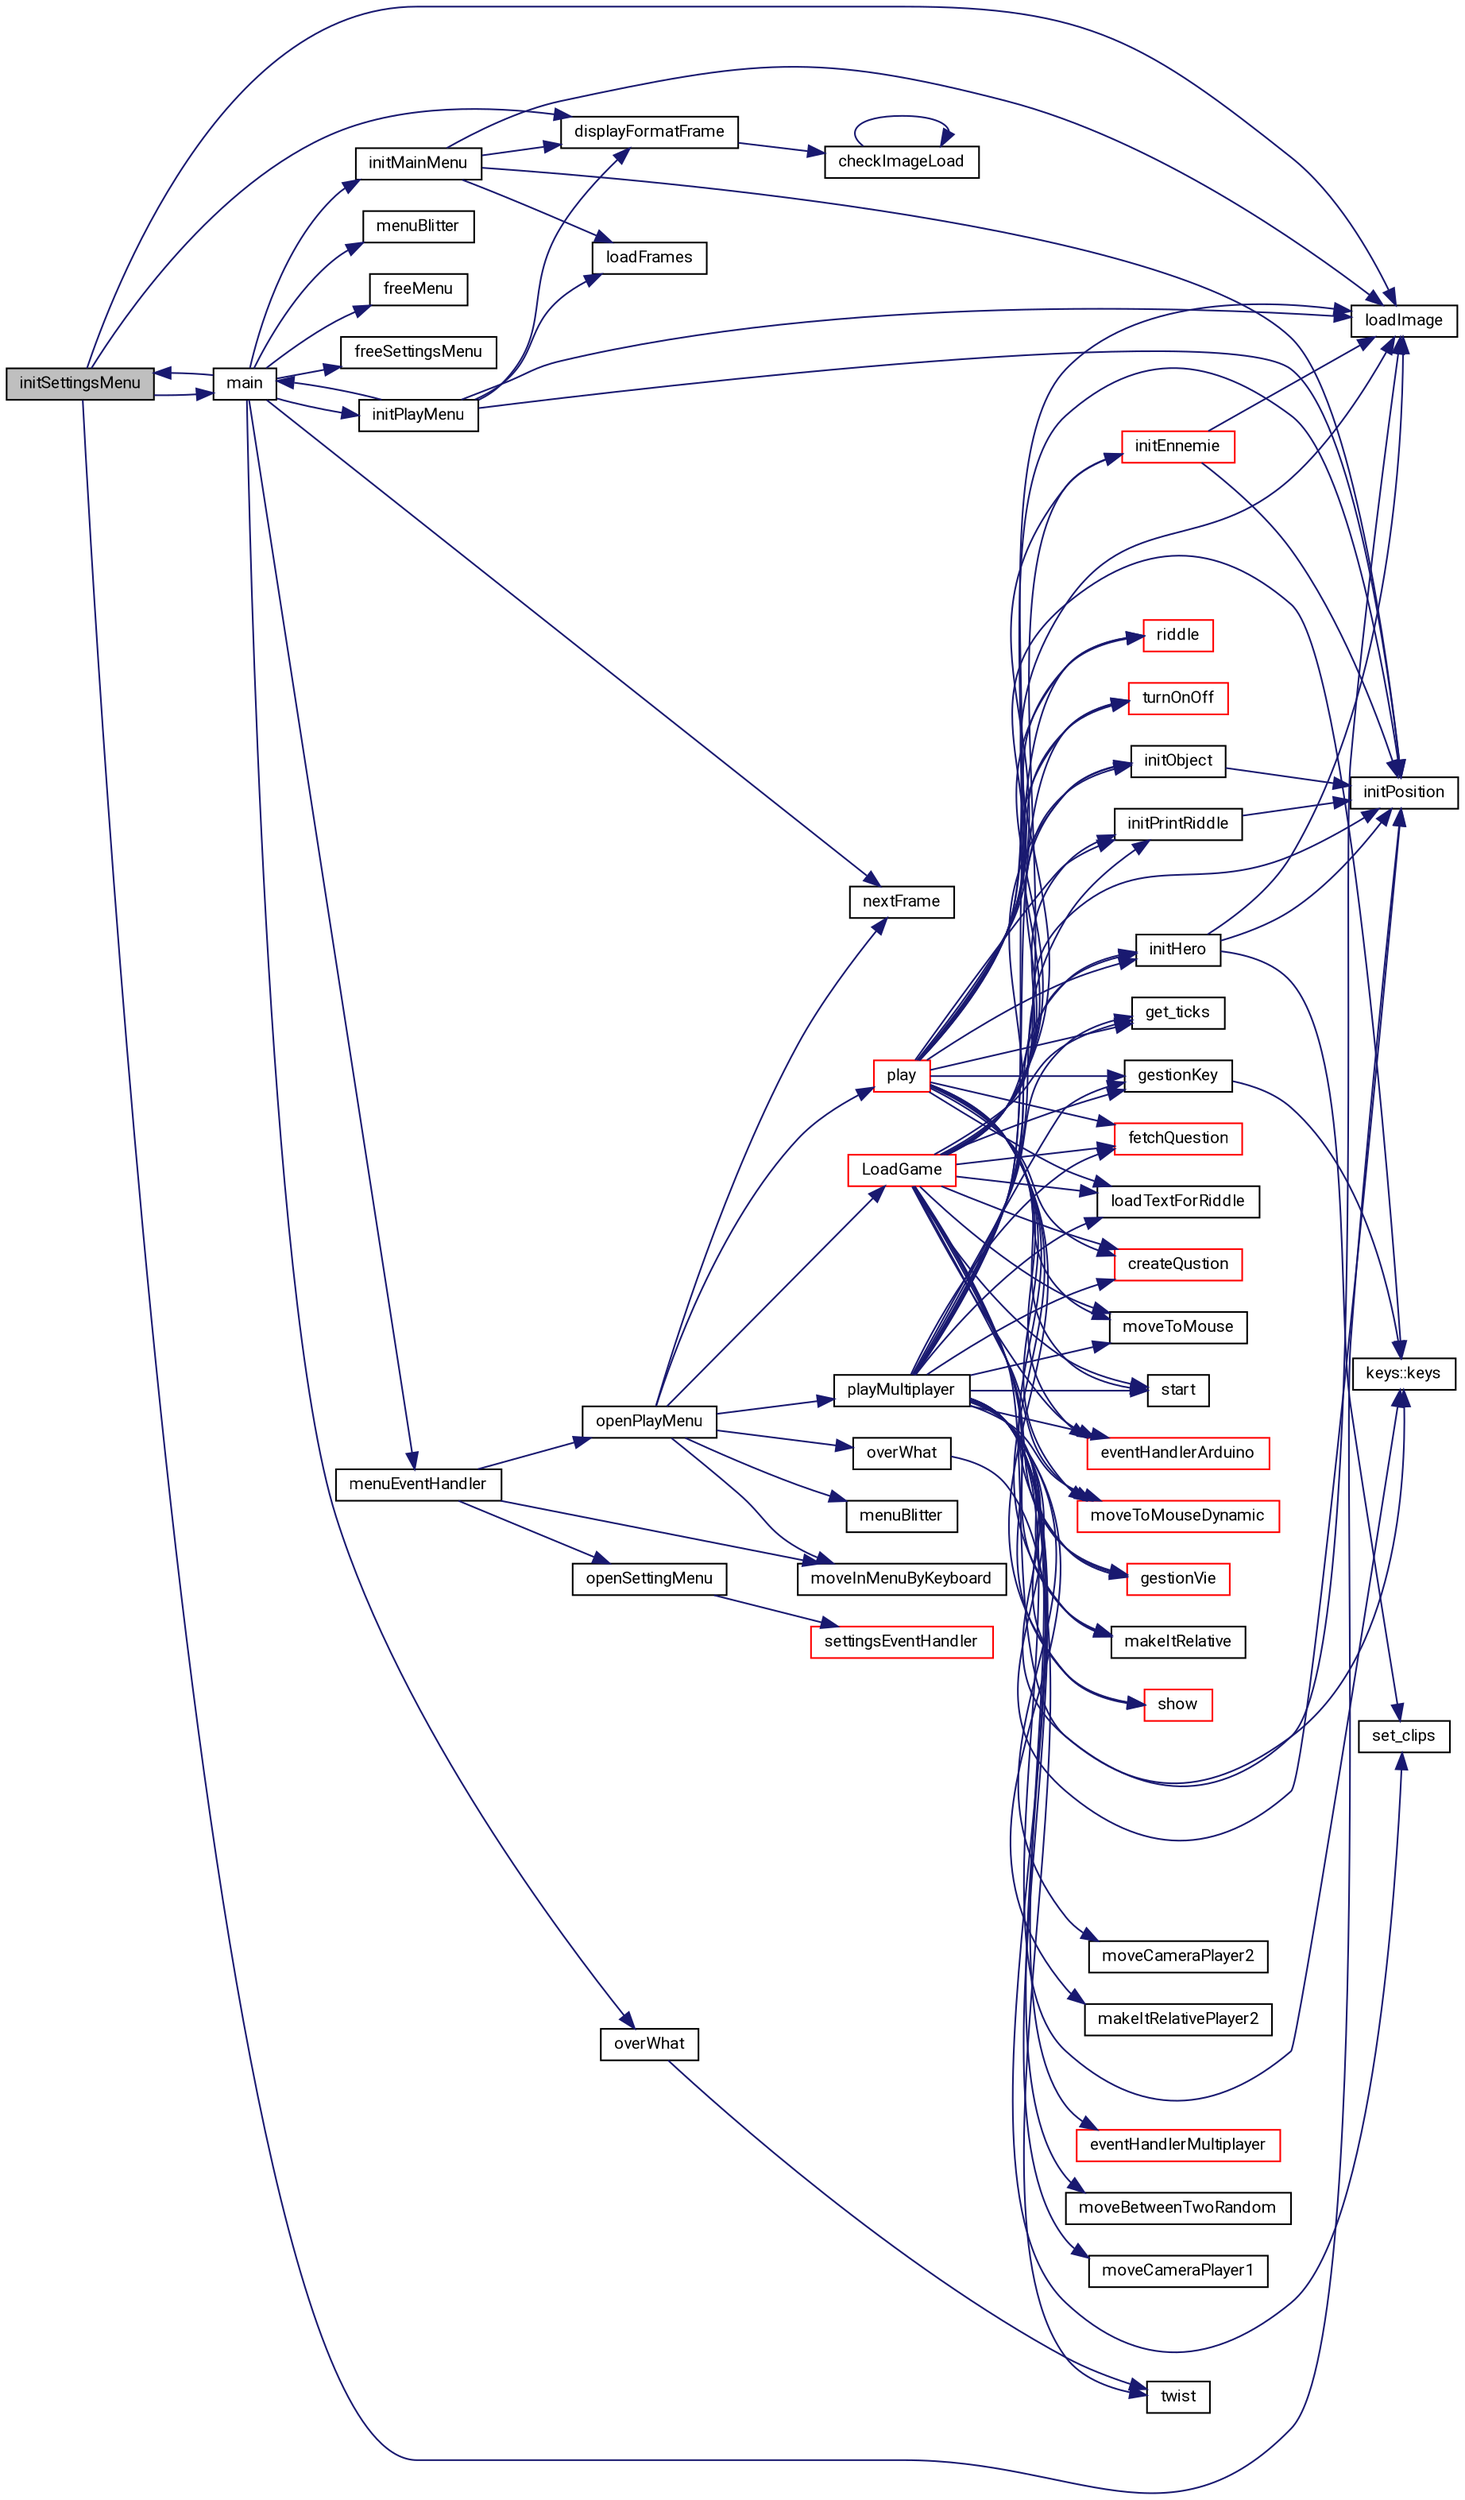digraph "initSettingsMenu"
{
 // LATEX_PDF_SIZE
  edge [fontname="Roboto",fontsize="10",labelfontname="Roboto",labelfontsize="10"];
  node [fontname="Roboto",fontsize="10",shape=record];
  rankdir="LR";
  Node108 [label="initSettingsMenu",height=0.2,width=0.4,color="black", fillcolor="grey75", style="filled", fontcolor="black",tooltip=" "];
  Node108 -> Node109 [color="midnightblue",fontsize="10",style="solid",fontname="Roboto"];
  Node109 [label="main",height=0.2,width=0.4,color="black", fillcolor="white", style="filled",URL="$SDL__Game_8c.html#a840291bc02cba5474a4cb46a9b9566fe",tooltip=" "];
  Node109 -> Node110 [color="midnightblue",fontsize="10",style="solid",fontname="Roboto"];
  Node110 [label="initMainMenu",height=0.2,width=0.4,color="black", fillcolor="white", style="filled",URL="$SDL__Init_8c.html#a45cc18c9330197ff2a6f8eaa0433defd",tooltip=" "];
  Node110 -> Node111 [color="midnightblue",fontsize="10",style="solid",fontname="Roboto"];
  Node111 [label="loadImage",height=0.2,width=0.4,color="black", fillcolor="white", style="filled",URL="$SDL__Init_8c.html#a2ab4a75877abd9b57b1867af16899f30",tooltip=" "];
  Node110 -> Node112 [color="midnightblue",fontsize="10",style="solid",fontname="Roboto"];
  Node112 [label="displayFormatFrame",height=0.2,width=0.4,color="black", fillcolor="white", style="filled",URL="$SDL__Init_8c.html#a9d15a4099a1c7eb98981e2f641be3411",tooltip=" "];
  Node112 -> Node113 [color="midnightblue",fontsize="10",style="solid",fontname="Roboto"];
  Node113 [label="checkImageLoad",height=0.2,width=0.4,color="black", fillcolor="white", style="filled",URL="$SDL__Init_8c.html#a9c86961353b17cdaa6160b5e226e4de6",tooltip=" "];
  Node113 -> Node113 [color="midnightblue",fontsize="10",style="solid",fontname="Roboto"];
  Node110 -> Node114 [color="midnightblue",fontsize="10",style="solid",fontname="Roboto"];
  Node114 [label="initPosition",height=0.2,width=0.4,color="black", fillcolor="white", style="filled",URL="$SDL__Init_8c.html#aacba2767ef1793cfcf9d9cfba91a62e7",tooltip=" "];
  Node110 -> Node115 [color="midnightblue",fontsize="10",style="solid",fontname="Roboto"];
  Node115 [label="loadFrames",height=0.2,width=0.4,color="black", fillcolor="white", style="filled",URL="$SDL__Init_8c.html#ab29215e3467fdc78a5b43cb5417fb9e9",tooltip=" "];
  Node109 -> Node116 [color="midnightblue",fontsize="10",style="solid",fontname="Roboto"];
  Node116 [label="initPlayMenu",height=0.2,width=0.4,color="black", fillcolor="white", style="filled",URL="$SDL__Init_8c.html#aca9c8f6654a287dc225addf7bc93188d",tooltip=" "];
  Node116 -> Node109 [color="midnightblue",fontsize="10",style="solid",fontname="Roboto"];
  Node116 -> Node111 [color="midnightblue",fontsize="10",style="solid",fontname="Roboto"];
  Node116 -> Node112 [color="midnightblue",fontsize="10",style="solid",fontname="Roboto"];
  Node116 -> Node114 [color="midnightblue",fontsize="10",style="solid",fontname="Roboto"];
  Node116 -> Node115 [color="midnightblue",fontsize="10",style="solid",fontname="Roboto"];
  Node109 -> Node108 [color="midnightblue",fontsize="10",style="solid",fontname="Roboto"];
  Node109 -> Node117 [color="midnightblue",fontsize="10",style="solid",fontname="Roboto"];
  Node117 [label="menuEventHandler",height=0.2,width=0.4,color="black", fillcolor="white", style="filled",URL="$SDL__Game_8h.html#a9489d33a83d76c6d00dcef0c9bf7eb93",tooltip=" "];
  Node117 -> Node118 [color="midnightblue",fontsize="10",style="solid",fontname="Roboto"];
  Node118 [label="openPlayMenu",height=0.2,width=0.4,color="black", fillcolor="white", style="filled",URL="$SDL__Game__Funcs_8c.html#a61c31102f6b34e46e97373cc417e2d42",tooltip=" "];
  Node118 -> Node119 [color="midnightblue",fontsize="10",style="solid",fontname="Roboto"];
  Node119 [label="playMultiplayer",height=0.2,width=0.4,color="black", fillcolor="white", style="filled",URL="$SDL__multiplayer_8c.html#acdec1d407d5934d4ccff3806f46ba79a",tooltip=" "];
  Node119 -> Node114 [color="midnightblue",fontsize="10",style="solid",fontname="Roboto"];
  Node119 -> Node120 [color="midnightblue",fontsize="10",style="solid",fontname="Roboto"];
  Node120 [label="keys::keys",height=0.2,width=0.4,color="black", fillcolor="white", style="filled",URL="$structkeys.html#a7559bc5bb2d0727a0be1ce90578d1052",tooltip=" "];
  Node119 -> Node121 [color="midnightblue",fontsize="10",style="solid",fontname="Roboto"];
  Node121 [label="set_clips",height=0.2,width=0.4,color="black", fillcolor="white", style="filled",URL="$SDL__animation_8c.html#a77f54ee083e4f28c4176cf9602603964",tooltip=" "];
  Node119 -> Node122 [color="midnightblue",fontsize="10",style="solid",fontname="Roboto"];
  Node122 [label="initHero",height=0.2,width=0.4,color="black", fillcolor="white", style="filled",URL="$SDL__Init_8c.html#a537870b91a0bcb420da19fa92a506311",tooltip=" "];
  Node122 -> Node111 [color="midnightblue",fontsize="10",style="solid",fontname="Roboto"];
  Node122 -> Node121 [color="midnightblue",fontsize="10",style="solid",fontname="Roboto"];
  Node122 -> Node114 [color="midnightblue",fontsize="10",style="solid",fontname="Roboto"];
  Node119 -> Node123 [color="midnightblue",fontsize="10",style="solid",fontname="Roboto"];
  Node123 [label="initObject",height=0.2,width=0.4,color="black", fillcolor="white", style="filled",URL="$SDL__Init_8c.html#a8a5afe773164b262326832d98dc6104c",tooltip=" "];
  Node123 -> Node114 [color="midnightblue",fontsize="10",style="solid",fontname="Roboto"];
  Node119 -> Node124 [color="midnightblue",fontsize="10",style="solid",fontname="Roboto"];
  Node124 [label="fetchQuestion",height=0.2,width=0.4,color="red", fillcolor="white", style="filled",URL="$SDL__enigme_8c.html#a39c76700dff530c844926f769b9e5e2f",tooltip=" "];
  Node119 -> Node127 [color="midnightblue",fontsize="10",style="solid",fontname="Roboto"];
  Node127 [label="loadTextForRiddle",height=0.2,width=0.4,color="black", fillcolor="white", style="filled",URL="$SDL__Init_8c.html#a6b45aea4a0ac66457461752d48769da0",tooltip=" "];
  Node119 -> Node111 [color="midnightblue",fontsize="10",style="solid",fontname="Roboto"];
  Node119 -> Node128 [color="midnightblue",fontsize="10",style="solid",fontname="Roboto"];
  Node128 [label="initPrintRiddle",height=0.2,width=0.4,color="black", fillcolor="white", style="filled",URL="$SDL__Init_8c.html#a24db4a5a8e8fd689b3c7e195c8895548",tooltip=" "];
  Node128 -> Node114 [color="midnightblue",fontsize="10",style="solid",fontname="Roboto"];
  Node119 -> Node129 [color="midnightblue",fontsize="10",style="solid",fontname="Roboto"];
  Node129 [label="createQustion",height=0.2,width=0.4,color="red", fillcolor="white", style="filled",URL="$SDL__enigme_8c.html#a366df1c03f8c6ca9f110a8d71af474c8",tooltip=" "];
  Node119 -> Node132 [color="midnightblue",fontsize="10",style="solid",fontname="Roboto"];
  Node132 [label="moveToMouse",height=0.2,width=0.4,color="black", fillcolor="white", style="filled",URL="$SDL__move_8c.html#af11bb29347265c4ba26ea25b7c64a20a",tooltip=" "];
  Node119 -> Node133 [color="midnightblue",fontsize="10",style="solid",fontname="Roboto"];
  Node133 [label="start",height=0.2,width=0.4,color="black", fillcolor="white", style="filled",URL="$SDL__animation_8c.html#ad6dbccd99321dabd7f2e29f652b523e6",tooltip=" "];
  Node119 -> Node134 [color="midnightblue",fontsize="10",style="solid",fontname="Roboto"];
  Node134 [label="eventHandlerArduino",height=0.2,width=0.4,color="red", fillcolor="white", style="filled",URL="$SDL__arduino_8c.html#abefc6906065c0c43ba99477e403e07d9",tooltip=" "];
  Node119 -> Node139 [color="midnightblue",fontsize="10",style="solid",fontname="Roboto"];
  Node139 [label="eventHandlerMultiplayer",height=0.2,width=0.4,color="red", fillcolor="white", style="filled",URL="$SDL__multiplayer_8c.html#a4a208945715a6c534f1eef8a8f38a896",tooltip=" "];
  Node119 -> Node140 [color="midnightblue",fontsize="10",style="solid",fontname="Roboto"];
  Node140 [label="moveToMouseDynamic",height=0.2,width=0.4,color="red", fillcolor="white", style="filled",URL="$SDL__move_8c.html#a3c40d057be41d3e6b3421eabce7a55c6",tooltip=" "];
  Node119 -> Node141 [color="midnightblue",fontsize="10",style="solid",fontname="Roboto"];
  Node141 [label="moveBetweenTwoRandom",height=0.2,width=0.4,color="black", fillcolor="white", style="filled",URL="$SDL__move_8c.html#a4e34bd1e8cd999c1e80b56a93ad36b25",tooltip=" "];
  Node119 -> Node142 [color="midnightblue",fontsize="10",style="solid",fontname="Roboto"];
  Node142 [label="moveCameraPlayer1",height=0.2,width=0.4,color="black", fillcolor="white", style="filled",URL="$SDL__scrolling_8c.html#af6aebb909a3152dfa7e36e9988490d9e",tooltip=" "];
  Node119 -> Node143 [color="midnightblue",fontsize="10",style="solid",fontname="Roboto"];
  Node143 [label="moveCameraPlayer2",height=0.2,width=0.4,color="black", fillcolor="white", style="filled",URL="$SDL__scrolling_8c.html#a6a2dd36438cbb546093c05391850a16c",tooltip=" "];
  Node119 -> Node144 [color="midnightblue",fontsize="10",style="solid",fontname="Roboto"];
  Node144 [label="gestionVie",height=0.2,width=0.4,color="red", fillcolor="white", style="filled",URL="$SDL__gestion_8c.html#a1f7aab104689e218a0055f424e317236",tooltip=" "];
  Node119 -> Node146 [color="midnightblue",fontsize="10",style="solid",fontname="Roboto"];
  Node146 [label="makeItRelative",height=0.2,width=0.4,color="black", fillcolor="white", style="filled",URL="$SDL__scrolling_8c.html#a195939235fc4e32206ff56a74081576f",tooltip=" "];
  Node119 -> Node147 [color="midnightblue",fontsize="10",style="solid",fontname="Roboto"];
  Node147 [label="makeItRelativePlayer2",height=0.2,width=0.4,color="black", fillcolor="white", style="filled",URL="$SDL__scrolling_8c.html#aebf118c24504b22011ac7f04feef5940",tooltip=" "];
  Node119 -> Node148 [color="midnightblue",fontsize="10",style="solid",fontname="Roboto"];
  Node148 [label="show",height=0.2,width=0.4,color="red", fillcolor="white", style="filled",URL="$SDL__animation_8c.html#a51ec49799835d087b8e6f2d707c4d76d",tooltip=" "];
  Node119 -> Node150 [color="midnightblue",fontsize="10",style="solid",fontname="Roboto"];
  Node150 [label="riddle",height=0.2,width=0.4,color="red", fillcolor="white", style="filled",URL="$SDL__enigme_8c.html#a4b8fbab12a6932d122a2ebd9f3f4e7eb",tooltip=" "];
  Node119 -> Node153 [color="midnightblue",fontsize="10",style="solid",fontname="Roboto"];
  Node153 [label="turnOnOff",height=0.2,width=0.4,color="red", fillcolor="white", style="filled",URL="$SDL__arduino_8c.html#af921e7b2ce75aadfb16b2ce49424a589",tooltip=" "];
  Node119 -> Node155 [color="midnightblue",fontsize="10",style="solid",fontname="Roboto"];
  Node155 [label="gestionKey",height=0.2,width=0.4,color="black", fillcolor="white", style="filled",URL="$SDL__gestion_8c.html#a7f4b12a80d06588ae6728b122b888a58",tooltip=" "];
  Node155 -> Node120 [color="midnightblue",fontsize="10",style="solid",fontname="Roboto"];
  Node119 -> Node156 [color="midnightblue",fontsize="10",style="solid",fontname="Roboto"];
  Node156 [label="get_ticks",height=0.2,width=0.4,color="black", fillcolor="white", style="filled",URL="$SDL__animation_8c.html#aa3e2cb9730547c3f0e2aa7f8d4aa451c",tooltip=" "];
  Node118 -> Node157 [color="midnightblue",fontsize="10",style="solid",fontname="Roboto"];
  Node157 [label="LoadGame",height=0.2,width=0.4,color="red", fillcolor="white", style="filled",URL="$SDL__savegame_8c.html#a6806b4b0f276136776dee9837e60f994",tooltip=" "];
  Node157 -> Node114 [color="midnightblue",fontsize="10",style="solid",fontname="Roboto"];
  Node157 -> Node120 [color="midnightblue",fontsize="10",style="solid",fontname="Roboto"];
  Node157 -> Node158 [color="midnightblue",fontsize="10",style="solid",fontname="Roboto"];
  Node158 [label="initEnnemie",height=0.2,width=0.4,color="red", fillcolor="white", style="filled",URL="$SDL__Init_8c.html#aebec659dbc0fced3e684a805336a2e0b",tooltip=" "];
  Node158 -> Node111 [color="midnightblue",fontsize="10",style="solid",fontname="Roboto"];
  Node158 -> Node114 [color="midnightblue",fontsize="10",style="solid",fontname="Roboto"];
  Node157 -> Node111 [color="midnightblue",fontsize="10",style="solid",fontname="Roboto"];
  Node157 -> Node122 [color="midnightblue",fontsize="10",style="solid",fontname="Roboto"];
  Node157 -> Node123 [color="midnightblue",fontsize="10",style="solid",fontname="Roboto"];
  Node157 -> Node124 [color="midnightblue",fontsize="10",style="solid",fontname="Roboto"];
  Node157 -> Node127 [color="midnightblue",fontsize="10",style="solid",fontname="Roboto"];
  Node157 -> Node128 [color="midnightblue",fontsize="10",style="solid",fontname="Roboto"];
  Node157 -> Node129 [color="midnightblue",fontsize="10",style="solid",fontname="Roboto"];
  Node157 -> Node133 [color="midnightblue",fontsize="10",style="solid",fontname="Roboto"];
  Node157 -> Node134 [color="midnightblue",fontsize="10",style="solid",fontname="Roboto"];
  Node157 -> Node140 [color="midnightblue",fontsize="10",style="solid",fontname="Roboto"];
  Node157 -> Node144 [color="midnightblue",fontsize="10",style="solid",fontname="Roboto"];
  Node157 -> Node146 [color="midnightblue",fontsize="10",style="solid",fontname="Roboto"];
  Node157 -> Node148 [color="midnightblue",fontsize="10",style="solid",fontname="Roboto"];
  Node157 -> Node150 [color="midnightblue",fontsize="10",style="solid",fontname="Roboto"];
  Node157 -> Node153 [color="midnightblue",fontsize="10",style="solid",fontname="Roboto"];
  Node157 -> Node155 [color="midnightblue",fontsize="10",style="solid",fontname="Roboto"];
  Node157 -> Node132 [color="midnightblue",fontsize="10",style="solid",fontname="Roboto"];
  Node157 -> Node156 [color="midnightblue",fontsize="10",style="solid",fontname="Roboto"];
  Node118 -> Node174 [color="midnightblue",fontsize="10",style="solid",fontname="Roboto"];
  Node174 [label="nextFrame",height=0.2,width=0.4,color="black", fillcolor="white", style="filled",URL="$SDL__Init_8c.html#ab9c3e21cec256bd230c50af3a31b8d04",tooltip=" "];
  Node118 -> Node175 [color="midnightblue",fontsize="10",style="solid",fontname="Roboto"];
  Node175 [label="moveInMenuByKeyboard",height=0.2,width=0.4,color="black", fillcolor="white", style="filled",URL="$SDL__Game__Funcs_8c.html#abb7d818f056c1225238351459f3b00af",tooltip=" "];
  Node118 -> Node176 [color="midnightblue",fontsize="10",style="solid",fontname="Roboto"];
  Node176 [label="play",height=0.2,width=0.4,color="red", fillcolor="white", style="filled",URL="$SDL__Game__Funcs_8c.html#a440e6575323c8ce399149d2819fe1a2a",tooltip=" "];
  Node176 -> Node114 [color="midnightblue",fontsize="10",style="solid",fontname="Roboto"];
  Node176 -> Node120 [color="midnightblue",fontsize="10",style="solid",fontname="Roboto"];
  Node176 -> Node158 [color="midnightblue",fontsize="10",style="solid",fontname="Roboto"];
  Node176 -> Node111 [color="midnightblue",fontsize="10",style="solid",fontname="Roboto"];
  Node176 -> Node122 [color="midnightblue",fontsize="10",style="solid",fontname="Roboto"];
  Node176 -> Node123 [color="midnightblue",fontsize="10",style="solid",fontname="Roboto"];
  Node176 -> Node124 [color="midnightblue",fontsize="10",style="solid",fontname="Roboto"];
  Node176 -> Node127 [color="midnightblue",fontsize="10",style="solid",fontname="Roboto"];
  Node176 -> Node128 [color="midnightblue",fontsize="10",style="solid",fontname="Roboto"];
  Node176 -> Node129 [color="midnightblue",fontsize="10",style="solid",fontname="Roboto"];
  Node176 -> Node132 [color="midnightblue",fontsize="10",style="solid",fontname="Roboto"];
  Node176 -> Node133 [color="midnightblue",fontsize="10",style="solid",fontname="Roboto"];
  Node176 -> Node134 [color="midnightblue",fontsize="10",style="solid",fontname="Roboto"];
  Node176 -> Node140 [color="midnightblue",fontsize="10",style="solid",fontname="Roboto"];
  Node176 -> Node144 [color="midnightblue",fontsize="10",style="solid",fontname="Roboto"];
  Node176 -> Node146 [color="midnightblue",fontsize="10",style="solid",fontname="Roboto"];
  Node176 -> Node148 [color="midnightblue",fontsize="10",style="solid",fontname="Roboto"];
  Node176 -> Node150 [color="midnightblue",fontsize="10",style="solid",fontname="Roboto"];
  Node176 -> Node153 [color="midnightblue",fontsize="10",style="solid",fontname="Roboto"];
  Node176 -> Node155 [color="midnightblue",fontsize="10",style="solid",fontname="Roboto"];
  Node176 -> Node156 [color="midnightblue",fontsize="10",style="solid",fontname="Roboto"];
  Node118 -> Node178 [color="midnightblue",fontsize="10",style="solid",fontname="Roboto"];
  Node178 [label="overWhat",height=0.2,width=0.4,color="black", fillcolor="white", style="filled",URL="$SDL__Game__Funcs_8c.html#a4eada93f766d4bf4776fd5a501a60404",tooltip=" "];
  Node178 -> Node179 [color="midnightblue",fontsize="10",style="solid",fontname="Roboto"];
  Node179 [label="twist",height=0.2,width=0.4,color="black", fillcolor="white", style="filled",URL="$SDL__Game__Funcs_8c.html#a04650a18e406952388193902adbf476f",tooltip=" "];
  Node118 -> Node180 [color="midnightblue",fontsize="10",style="solid",fontname="Roboto"];
  Node180 [label="menuBlitter",height=0.2,width=0.4,color="black", fillcolor="white", style="filled",URL="$SDL__Game__Funcs_8c.html#a553d43496bd0c6e9c6b82d0402fa115a",tooltip=" "];
  Node117 -> Node181 [color="midnightblue",fontsize="10",style="solid",fontname="Roboto"];
  Node181 [label="openSettingMenu",height=0.2,width=0.4,color="black", fillcolor="white", style="filled",URL="$SDL__Game__Funcs_8c.html#accbf7160c9661c47ebcbfb34d1f89028",tooltip=" "];
  Node181 -> Node182 [color="midnightblue",fontsize="10",style="solid",fontname="Roboto"];
  Node182 [label="settingsEventHandler",height=0.2,width=0.4,color="red", fillcolor="white", style="filled",URL="$SDL__Game__Funcs_8c.html#a98548f9b20e4e186f2d28213f6f8d61a",tooltip=" "];
  Node117 -> Node175 [color="midnightblue",fontsize="10",style="solid",fontname="Roboto"];
  Node109 -> Node184 [color="midnightblue",fontsize="10",style="solid",fontname="Roboto"];
  Node184 [label="overWhat",height=0.2,width=0.4,color="black", fillcolor="white", style="filled",URL="$SDL__Game_8h.html#a4eada93f766d4bf4776fd5a501a60404",tooltip=" "];
  Node184 -> Node179 [color="midnightblue",fontsize="10",style="solid",fontname="Roboto"];
  Node109 -> Node174 [color="midnightblue",fontsize="10",style="solid",fontname="Roboto"];
  Node109 -> Node185 [color="midnightblue",fontsize="10",style="solid",fontname="Roboto"];
  Node185 [label="menuBlitter",height=0.2,width=0.4,color="black", fillcolor="white", style="filled",URL="$SDL__Game_8h.html#a553d43496bd0c6e9c6b82d0402fa115a",tooltip=" "];
  Node109 -> Node186 [color="midnightblue",fontsize="10",style="solid",fontname="Roboto"];
  Node186 [label="freeMenu",height=0.2,width=0.4,color="black", fillcolor="white", style="filled",URL="$SDL__free_8c.html#a46ba4e8b36766b707a3681ded8533a8a",tooltip=" "];
  Node109 -> Node187 [color="midnightblue",fontsize="10",style="solid",fontname="Roboto"];
  Node187 [label="freeSettingsMenu",height=0.2,width=0.4,color="black", fillcolor="white", style="filled",URL="$SDL__free_8c.html#a87a88af8f79655dba6c9629614cf2289",tooltip=" "];
  Node108 -> Node111 [color="midnightblue",fontsize="10",style="solid",fontname="Roboto"];
  Node108 -> Node112 [color="midnightblue",fontsize="10",style="solid",fontname="Roboto"];
  Node108 -> Node114 [color="midnightblue",fontsize="10",style="solid",fontname="Roboto"];
}
